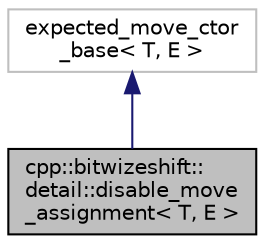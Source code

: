 digraph "cpp::bitwizeshift::detail::disable_move_assignment&lt; T, E &gt;"
{
  edge [fontname="Helvetica",fontsize="10",labelfontname="Helvetica",labelfontsize="10"];
  node [fontname="Helvetica",fontsize="10",shape=record];
  Node0 [label="cpp::bitwizeshift::\ldetail::disable_move\l_assignment\< T, E \>",height=0.2,width=0.4,color="black", fillcolor="grey75", style="filled", fontcolor="black"];
  Node1 -> Node0 [dir="back",color="midnightblue",fontsize="10",style="solid",fontname="Helvetica"];
  Node1 [label="expected_move_ctor\l_base\< T, E \>",height=0.2,width=0.4,color="grey75", fillcolor="white", style="filled"];
}
